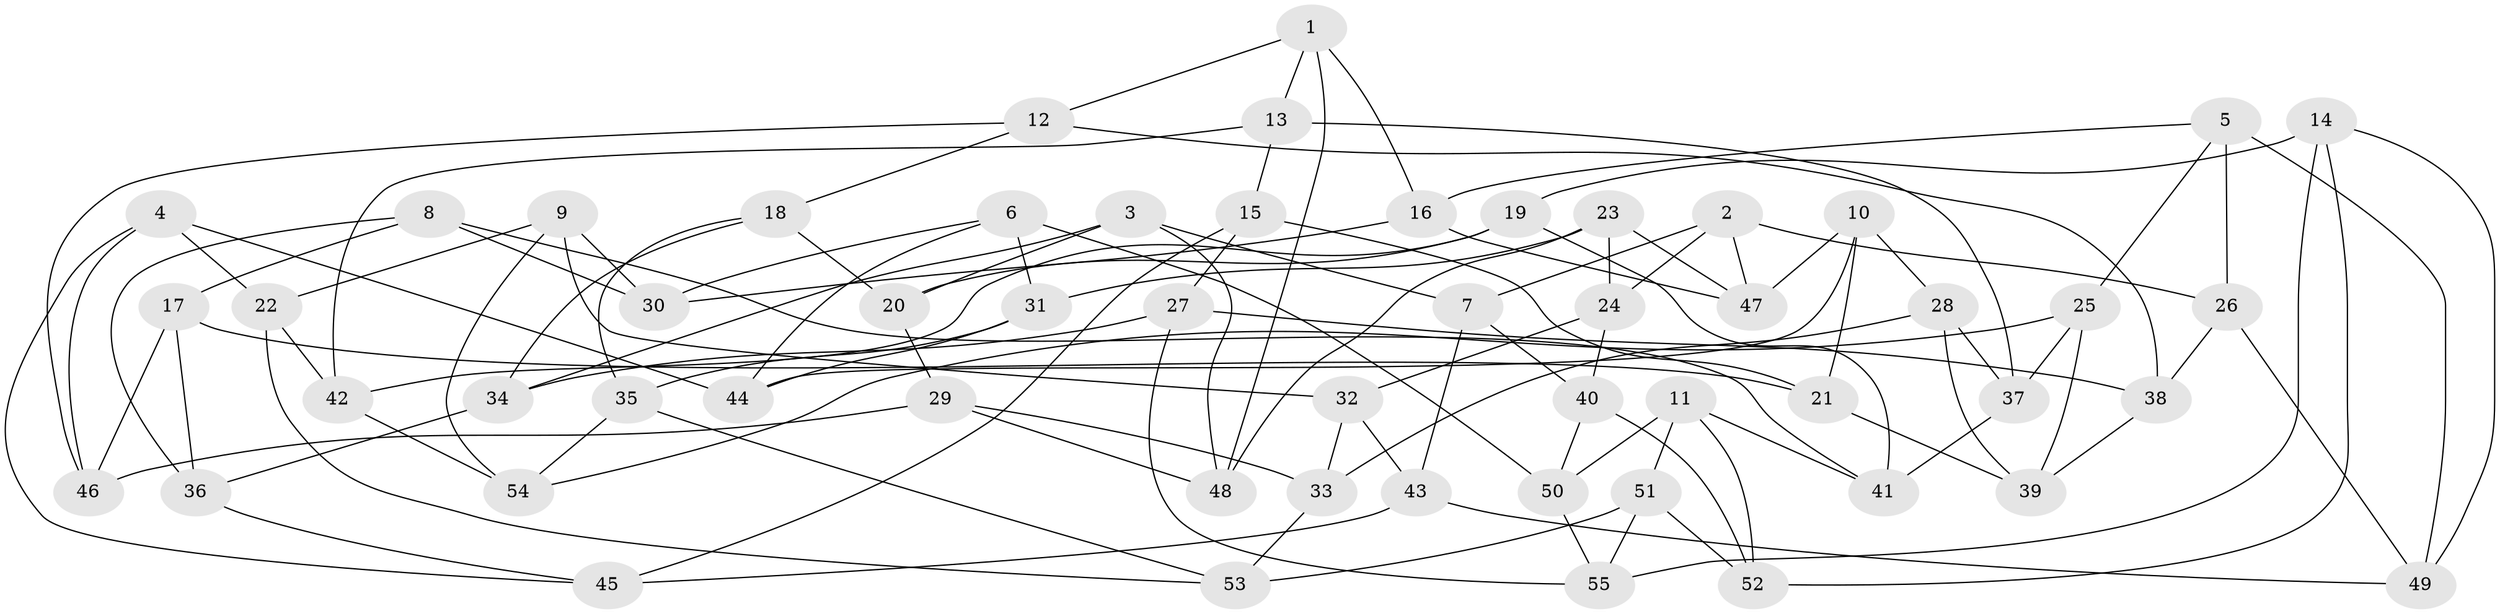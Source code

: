 // Generated by graph-tools (version 1.1) at 2025/50/03/09/25 03:50:46]
// undirected, 55 vertices, 110 edges
graph export_dot {
graph [start="1"]
  node [color=gray90,style=filled];
  1;
  2;
  3;
  4;
  5;
  6;
  7;
  8;
  9;
  10;
  11;
  12;
  13;
  14;
  15;
  16;
  17;
  18;
  19;
  20;
  21;
  22;
  23;
  24;
  25;
  26;
  27;
  28;
  29;
  30;
  31;
  32;
  33;
  34;
  35;
  36;
  37;
  38;
  39;
  40;
  41;
  42;
  43;
  44;
  45;
  46;
  47;
  48;
  49;
  50;
  51;
  52;
  53;
  54;
  55;
  1 -- 16;
  1 -- 13;
  1 -- 48;
  1 -- 12;
  2 -- 47;
  2 -- 7;
  2 -- 26;
  2 -- 24;
  3 -- 7;
  3 -- 34;
  3 -- 48;
  3 -- 20;
  4 -- 44;
  4 -- 45;
  4 -- 46;
  4 -- 22;
  5 -- 49;
  5 -- 26;
  5 -- 16;
  5 -- 25;
  6 -- 50;
  6 -- 31;
  6 -- 30;
  6 -- 44;
  7 -- 43;
  7 -- 40;
  8 -- 30;
  8 -- 17;
  8 -- 36;
  8 -- 41;
  9 -- 22;
  9 -- 30;
  9 -- 32;
  9 -- 54;
  10 -- 47;
  10 -- 44;
  10 -- 21;
  10 -- 28;
  11 -- 52;
  11 -- 51;
  11 -- 50;
  11 -- 41;
  12 -- 38;
  12 -- 46;
  12 -- 18;
  13 -- 15;
  13 -- 37;
  13 -- 42;
  14 -- 55;
  14 -- 52;
  14 -- 49;
  14 -- 19;
  15 -- 21;
  15 -- 45;
  15 -- 27;
  16 -- 30;
  16 -- 47;
  17 -- 46;
  17 -- 36;
  17 -- 21;
  18 -- 35;
  18 -- 20;
  18 -- 34;
  19 -- 20;
  19 -- 41;
  19 -- 42;
  20 -- 29;
  21 -- 39;
  22 -- 42;
  22 -- 53;
  23 -- 31;
  23 -- 48;
  23 -- 24;
  23 -- 47;
  24 -- 40;
  24 -- 32;
  25 -- 54;
  25 -- 37;
  25 -- 39;
  26 -- 49;
  26 -- 38;
  27 -- 38;
  27 -- 55;
  27 -- 34;
  28 -- 33;
  28 -- 37;
  28 -- 39;
  29 -- 48;
  29 -- 33;
  29 -- 46;
  31 -- 44;
  31 -- 35;
  32 -- 43;
  32 -- 33;
  33 -- 53;
  34 -- 36;
  35 -- 54;
  35 -- 53;
  36 -- 45;
  37 -- 41;
  38 -- 39;
  40 -- 50;
  40 -- 52;
  42 -- 54;
  43 -- 45;
  43 -- 49;
  50 -- 55;
  51 -- 55;
  51 -- 53;
  51 -- 52;
}
